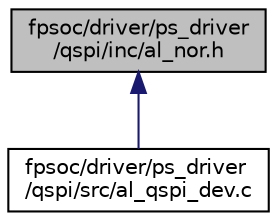 digraph "fpsoc/driver/ps_driver/qspi/inc/al_nor.h"
{
  edge [fontname="Helvetica",fontsize="10",labelfontname="Helvetica",labelfontsize="10"];
  node [fontname="Helvetica",fontsize="10",shape=record];
  Node1 [label="fpsoc/driver/ps_driver\l/qspi/inc/al_nor.h",height=0.2,width=0.4,color="black", fillcolor="grey75", style="filled", fontcolor="black"];
  Node1 -> Node2 [dir="back",color="midnightblue",fontsize="10",style="solid",fontname="Helvetica"];
  Node2 [label="fpsoc/driver/ps_driver\l/qspi/src/al_qspi_dev.c",height=0.2,width=0.4,color="black", fillcolor="white", style="filled",URL="$al__qspi__dev_8c.html"];
}
